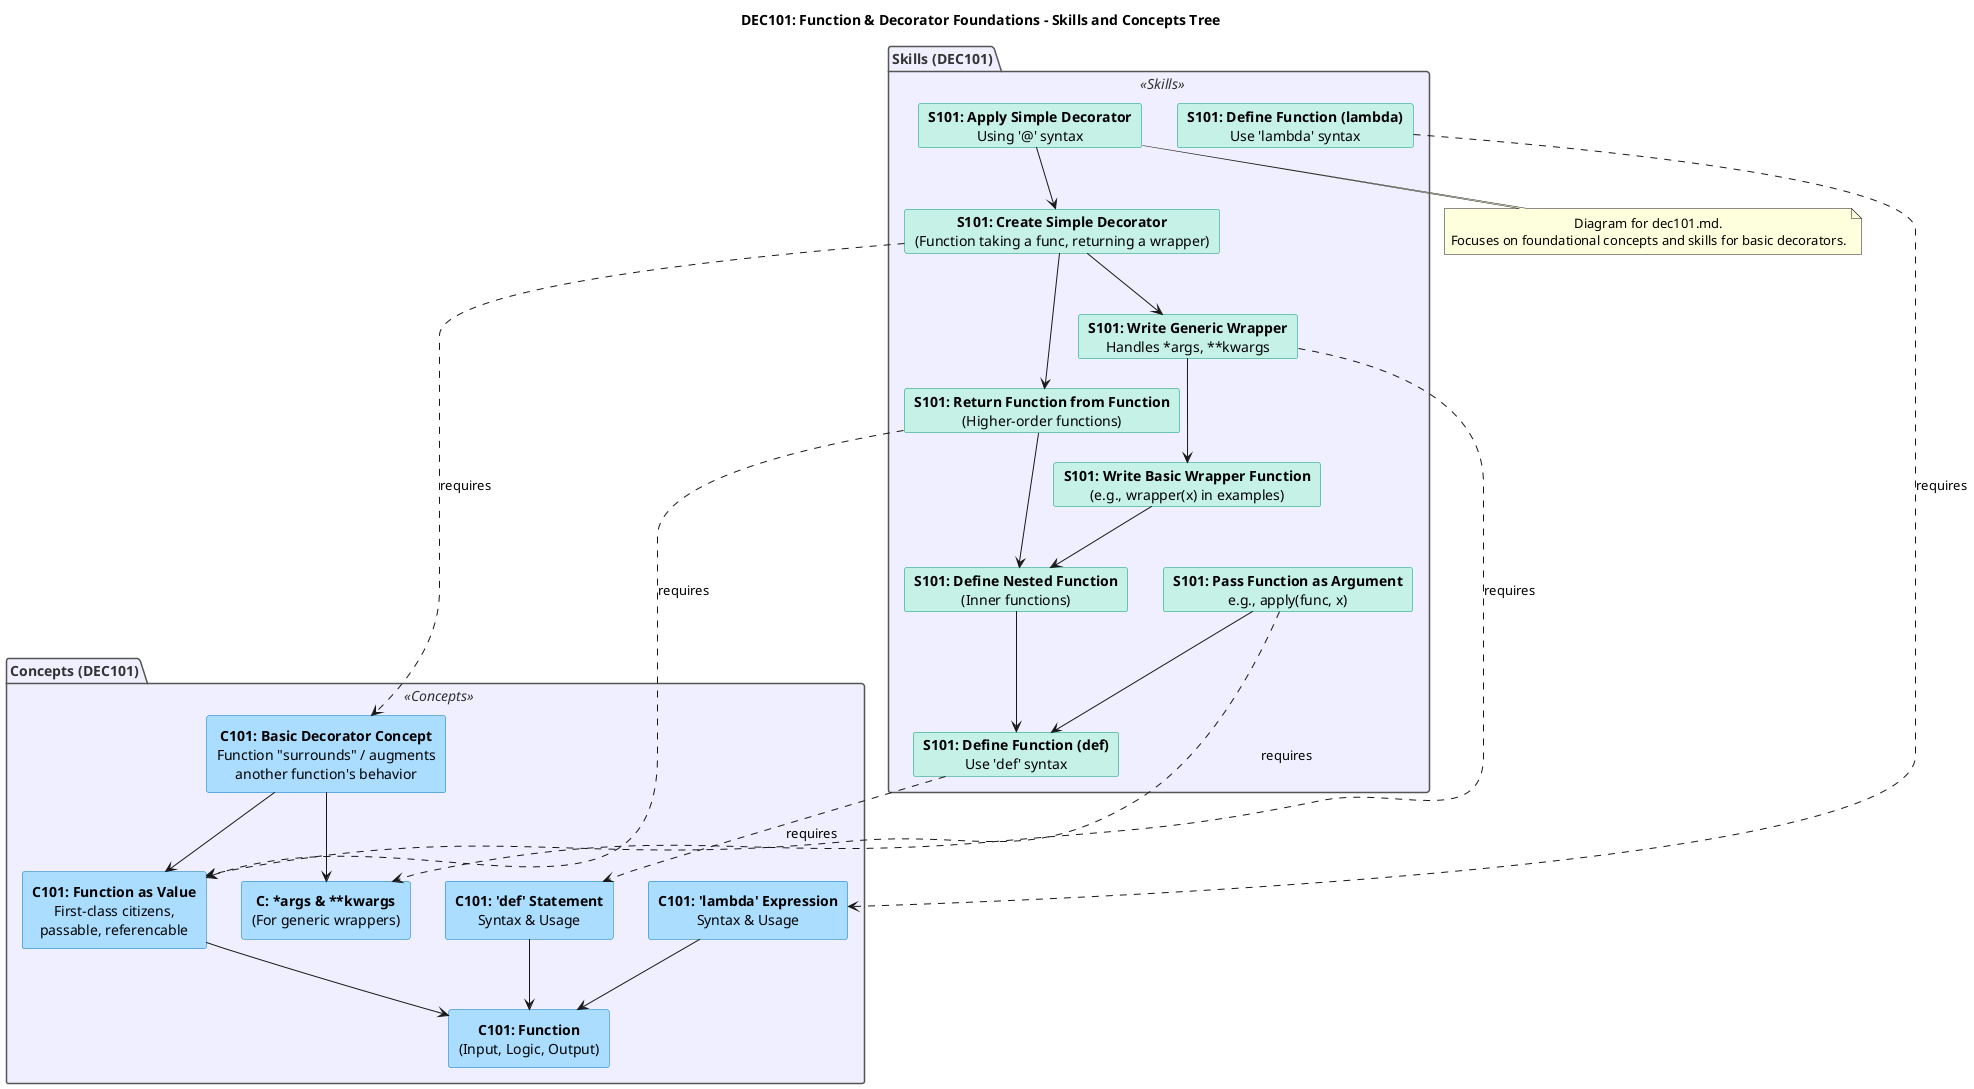 @startuml
skinparam defaultTextAlignment center
skinparam shadowing false
skinparam package {
    borderColor #555555
    backgroundColor #EFEFFF
    fontColor #333333
    stereotypeFontColor #333333
}
skinparam rectangle {
    borderColor #0077BB
    backgroundColor #AADDFF
    fontColor #000000
    stereotypeFontColor #003366
}
skinparam card {
    borderColor #009973
    backgroundColor #C6F1E7
    fontColor #000000
    stereotypeFontColor #004D33
}

title DEC101: Function & Decorator Foundations - Skills and Concepts Tree

package "Concepts (DEC101)" <<Concepts>> {
    rectangle C101_Function [
        <b>C101: Function</b>
        (Input, Logic, Output)
    ]
    rectangle C101_def_Statement [
        <b>C101: 'def' Statement</b>
        Syntax & Usage
    ]
    rectangle C101_lambda_Expression [
        <b>C101: 'lambda' Expression</b>
        Syntax & Usage
    ]
    rectangle C101_Function_as_Value [
        <b>C101: Function as Value</b>
        First-class citizens,
        passable, referencable
    ]
    rectangle C101_Decorator_Concept_Basic [
        <b>C101: Basic Decorator Concept</b>
        Function "surrounds" / augments
        another function's behavior
    ]
    rectangle C_Python_Args_Kwargs [
        <b>C: *args & **kwargs</b>
        (For generic wrappers)
    ]
}

package "Skills (DEC101)" <<Skills>> {
    card S101_Define_Function_def [
        <b>S101: Define Function (def)</b>
        Use 'def' syntax
    ]
    card S101_Define_Function_lambda [
        <b>S101: Define Function (lambda)</b>
        Use 'lambda' syntax
    ]
    card S101_Pass_Function_as_Argument [
        <b>S101: Pass Function as Argument</b>
        e.g., apply(func, x)
    ]
    card S101_Define_Nested_Function [
        <b>S101: Define Nested Function</b>
        (Inner functions)
    ]
    card S101_Return_Function_from_Function [
        <b>S101: Return Function from Function</b>
        (Higher-order functions)
    ]
    card S101_Write_Basic_Wrapper_Function [
        <b>S101: Write Basic Wrapper Function</b>
        (e.g., wrapper(x) in examples)
    ]
    card S101_Write_Generic_Wrapper_Function [
        <b>S101: Write Generic Wrapper</b>
        Handles *args, **kwargs
    ]
    card S101_Create_Simple_Decorator [
        <b>S101: Create Simple Decorator</b>
        (Function taking a func, returning a wrapper)
    ]
    card S101_Apply_Simple_Decorator [
        <b>S101: Apply Simple Decorator</b>
        Using '@' syntax
    ]
}

' --- Concept Dependencies ---
C101_def_Statement --> C101_Function
C101_lambda_Expression --> C101_Function
C101_Function_as_Value --> C101_Function
C101_Decorator_Concept_Basic --> C101_Function_as_Value
' Decorators often need to handle arbitrary args
C101_Decorator_Concept_Basic --> C_Python_Args_Kwargs

' --- Skill Dependencies & Skill-Concept Connections (DEC101) ---
S101_Define_Function_def ..> C101_def_Statement : requires
S101_Define_Function_lambda ..> C101_lambda_Expression : requires

' S101_Pass_Function_as_Argument can depend on S101_Define_Function_def or S101_Define_Function_lambda
S101_Pass_Function_as_Argument --> S101_Define_Function_def
S101_Pass_Function_as_Argument ..> C101_Function_as_Value : requires

S101_Define_Nested_Function --> S101_Define_Function_def

S101_Return_Function_from_Function --> S101_Define_Nested_Function
S101_Return_Function_from_Function ..> C101_Function_as_Value : requires

S101_Write_Basic_Wrapper_Function --> S101_Define_Nested_Function
S101_Write_Generic_Wrapper_Function --> S101_Write_Basic_Wrapper_Function
S101_Write_Generic_Wrapper_Function ..> C_Python_Args_Kwargs : requires

S101_Create_Simple_Decorator --> S101_Return_Function_from_Function
' S101_Create_Simple_Decorator can use Basic_Wrapper or Generic_Wrapper
S101_Create_Simple_Decorator --> S101_Write_Generic_Wrapper_Function
S101_Create_Simple_Decorator ..> C101_Decorator_Concept_Basic : requires

S101_Apply_Simple_Decorator --> S101_Create_Simple_Decorator

note bottom
  Diagram for dec101.md.
  Focuses on foundational concepts and skills for basic decorators.
end note
@enduml
